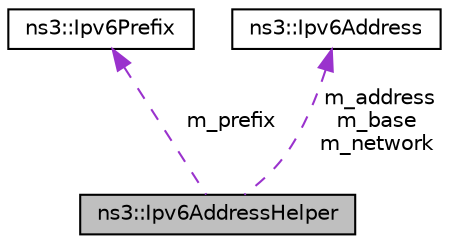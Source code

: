 digraph "ns3::Ipv6AddressHelper"
{
 // LATEX_PDF_SIZE
  edge [fontname="Helvetica",fontsize="10",labelfontname="Helvetica",labelfontsize="10"];
  node [fontname="Helvetica",fontsize="10",shape=record];
  Node1 [label="ns3::Ipv6AddressHelper",height=0.2,width=0.4,color="black", fillcolor="grey75", style="filled", fontcolor="black",tooltip="Helper class to auto-assign global IPv6 unicast addresses."];
  Node2 -> Node1 [dir="back",color="darkorchid3",fontsize="10",style="dashed",label=" m_prefix" ,fontname="Helvetica"];
  Node2 [label="ns3::Ipv6Prefix",height=0.2,width=0.4,color="black", fillcolor="white", style="filled",URL="$classns3_1_1_ipv6_prefix.html",tooltip="Describes an IPv6 prefix."];
  Node3 -> Node1 [dir="back",color="darkorchid3",fontsize="10",style="dashed",label=" m_address\nm_base\nm_network" ,fontname="Helvetica"];
  Node3 [label="ns3::Ipv6Address",height=0.2,width=0.4,color="black", fillcolor="white", style="filled",URL="$classns3_1_1_ipv6_address.html",tooltip="Describes an IPv6 address."];
}
